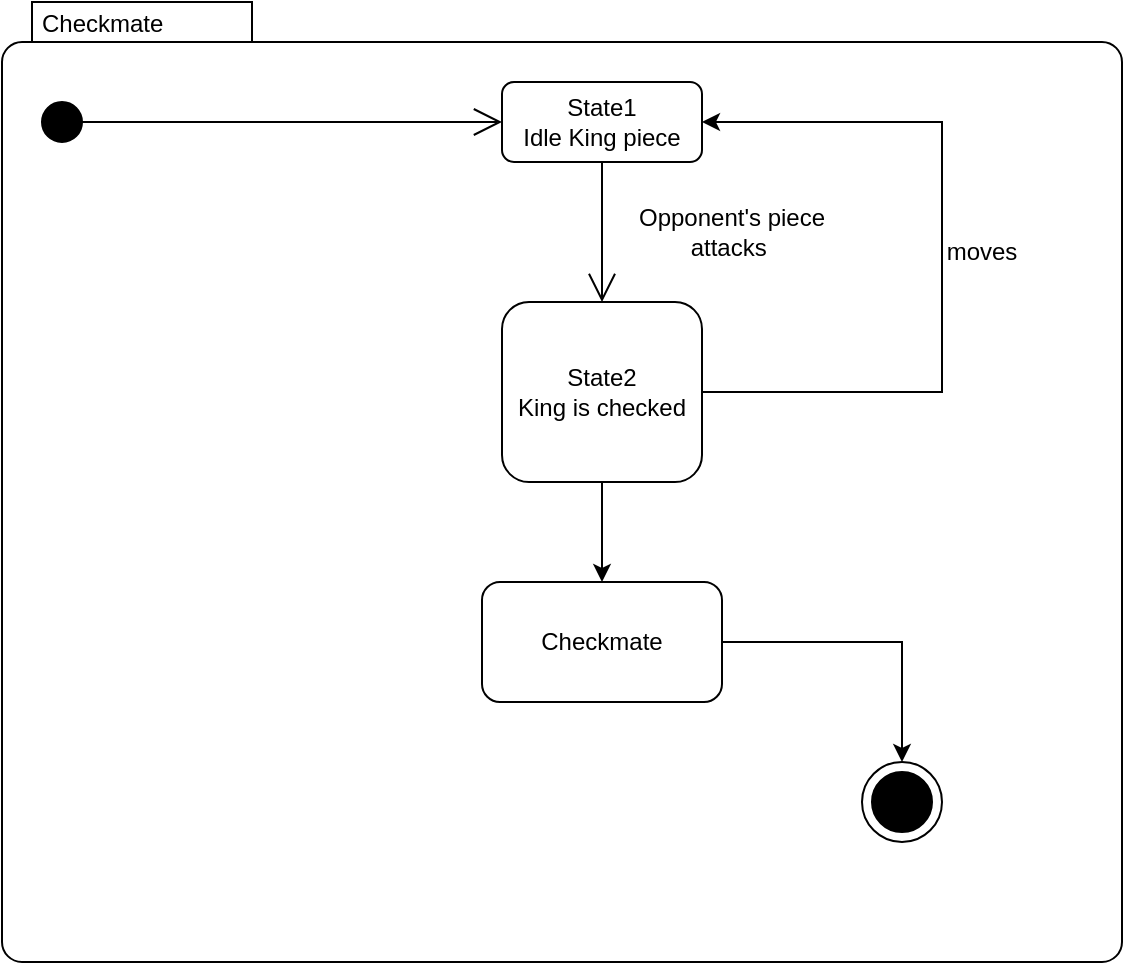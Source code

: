 <mxfile version="15.9.4" type="device"><diagram id="DfRiYqezB-47C2D2UOe3" name="Page-1"><mxGraphModel dx="1278" dy="585" grid="1" gridSize="10" guides="1" tooltips="1" connect="1" arrows="1" fold="1" page="1" pageScale="1" pageWidth="850" pageHeight="1100" math="0" shadow="0"><root><mxCell id="0"/><mxCell id="1" parent="0"/><mxCell id="0H-BseL3E5RD6HRHYX_m-2" value="Checkmate" style="shape=mxgraph.sysml.compState;align=left;verticalAlign=top;spacingTop=-3;spacingLeft=18;strokeWidth=1;recursiveResize=0;" parent="1" vertex="1"><mxGeometry x="130" y="130" width="560" height="480" as="geometry"/></mxCell><mxCell id="0H-BseL3E5RD6HRHYX_m-3" value="" style="shape=ellipse;html=1;fillColor=#000000;verticalLabelPosition=bottom;labelBackgroundColor=#ffffff;verticalAlign=top;" parent="0H-BseL3E5RD6HRHYX_m-2" vertex="1"><mxGeometry x="20" y="50" width="20" height="20" as="geometry"/></mxCell><mxCell id="0H-BseL3E5RD6HRHYX_m-4" value="State1&lt;br&gt;Idle King piece" style="strokeColor=inherit;fillColor=inherit;gradientColor=inherit;shape=rect;html=1;rounded=1;whiteSpace=wrap;align=center;" parent="0H-BseL3E5RD6HRHYX_m-2" vertex="1"><mxGeometry x="250" y="40" width="100" height="40" as="geometry"/></mxCell><mxCell id="0H-BseL3E5RD6HRHYX_m-5" value="" style="edgeStyle=orthogonalEdgeStyle;rounded=0;orthogonalLoop=1;jettySize=auto;html=1;" parent="0H-BseL3E5RD6HRHYX_m-2" source="0H-BseL3E5RD6HRHYX_m-6" target="0H-BseL3E5RD6HRHYX_m-10" edge="1"><mxGeometry relative="1" as="geometry"/></mxCell><mxCell id="0H-BseL3E5RD6HRHYX_m-6" value="State2&lt;br&gt;King is checked" style="strokeColor=inherit;fillColor=inherit;gradientColor=inherit;shape=rect;html=1;rounded=1;whiteSpace=wrap;align=center;" parent="0H-BseL3E5RD6HRHYX_m-2" vertex="1"><mxGeometry x="250" y="150" width="100" height="90" as="geometry"/></mxCell><mxCell id="0H-BseL3E5RD6HRHYX_m-7" value="" style="strokeColor=inherit;fillColor=inherit;gradientColor=inherit;edgeStyle=none;html=1;endArrow=open;endSize=12;rounded=0;" parent="0H-BseL3E5RD6HRHYX_m-2" source="0H-BseL3E5RD6HRHYX_m-3" target="0H-BseL3E5RD6HRHYX_m-4" edge="1"><mxGeometry relative="1" as="geometry"/></mxCell><mxCell id="0H-BseL3E5RD6HRHYX_m-8" value="" style="strokeColor=inherit;fillColor=inherit;gradientColor=inherit;edgeStyle=none;html=1;endArrow=open;endSize=12;rounded=0;" parent="0H-BseL3E5RD6HRHYX_m-2" source="0H-BseL3E5RD6HRHYX_m-4" target="0H-BseL3E5RD6HRHYX_m-6" edge="1"><mxGeometry relative="1" as="geometry"/></mxCell><mxCell id="0H-BseL3E5RD6HRHYX_m-9" value="" style="edgeStyle=orthogonalEdgeStyle;rounded=0;orthogonalLoop=1;jettySize=auto;html=1;" parent="0H-BseL3E5RD6HRHYX_m-2" source="0H-BseL3E5RD6HRHYX_m-10" target="0H-BseL3E5RD6HRHYX_m-11" edge="1"><mxGeometry relative="1" as="geometry"/></mxCell><mxCell id="0H-BseL3E5RD6HRHYX_m-10" value="Checkmate" style="rounded=1;whiteSpace=wrap;html=1;" parent="0H-BseL3E5RD6HRHYX_m-2" vertex="1"><mxGeometry x="240" y="290" width="120" height="60" as="geometry"/></mxCell><mxCell id="0H-BseL3E5RD6HRHYX_m-11" value="" style="shape=mxgraph.sysml.actFinal;html=1;verticalLabelPosition=bottom;labelBackgroundColor=#ffffff;verticalAlign=top;" parent="0H-BseL3E5RD6HRHYX_m-2" vertex="1"><mxGeometry x="430" y="380" width="40" height="40" as="geometry"/></mxCell><mxCell id="0H-BseL3E5RD6HRHYX_m-13" value="Opponent's piece attacks&amp;nbsp;" style="text;html=1;strokeColor=none;fillColor=none;align=center;verticalAlign=middle;whiteSpace=wrap;rounded=0;" parent="0H-BseL3E5RD6HRHYX_m-2" vertex="1"><mxGeometry x="300" y="100" width="130" height="30" as="geometry"/></mxCell><mxCell id="0H-BseL3E5RD6HRHYX_m-14" value="" style="endArrow=classic;html=1;rounded=0;entryX=1;entryY=0.5;entryDx=0;entryDy=0;exitX=1;exitY=0.5;exitDx=0;exitDy=0;" parent="0H-BseL3E5RD6HRHYX_m-2" source="0H-BseL3E5RD6HRHYX_m-6" target="0H-BseL3E5RD6HRHYX_m-4" edge="1"><mxGeometry width="50" height="50" relative="1" as="geometry"><mxPoint x="270" y="280" as="sourcePoint"/><mxPoint x="320" y="230" as="targetPoint"/><Array as="points"><mxPoint x="470" y="195"/><mxPoint x="470" y="60"/></Array></mxGeometry></mxCell><mxCell id="0H-BseL3E5RD6HRHYX_m-15" value="moves" style="text;html=1;strokeColor=none;fillColor=none;align=center;verticalAlign=middle;whiteSpace=wrap;rounded=0;" parent="0H-BseL3E5RD6HRHYX_m-2" vertex="1"><mxGeometry x="460" y="110" width="60" height="30" as="geometry"/></mxCell></root></mxGraphModel></diagram></mxfile>